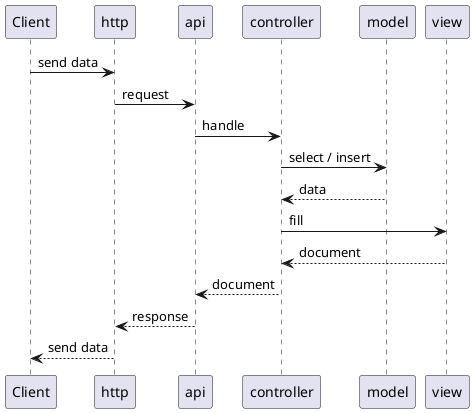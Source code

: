 @startuml
Client -> http : send data
http -> api : request
api -> controller : handle
controller -> model : select / insert
model --> controller : data
controller -> view : fill
view --> controller : document
controller --> api : document
api --> http : response
http --> Client : send data
@enduml
